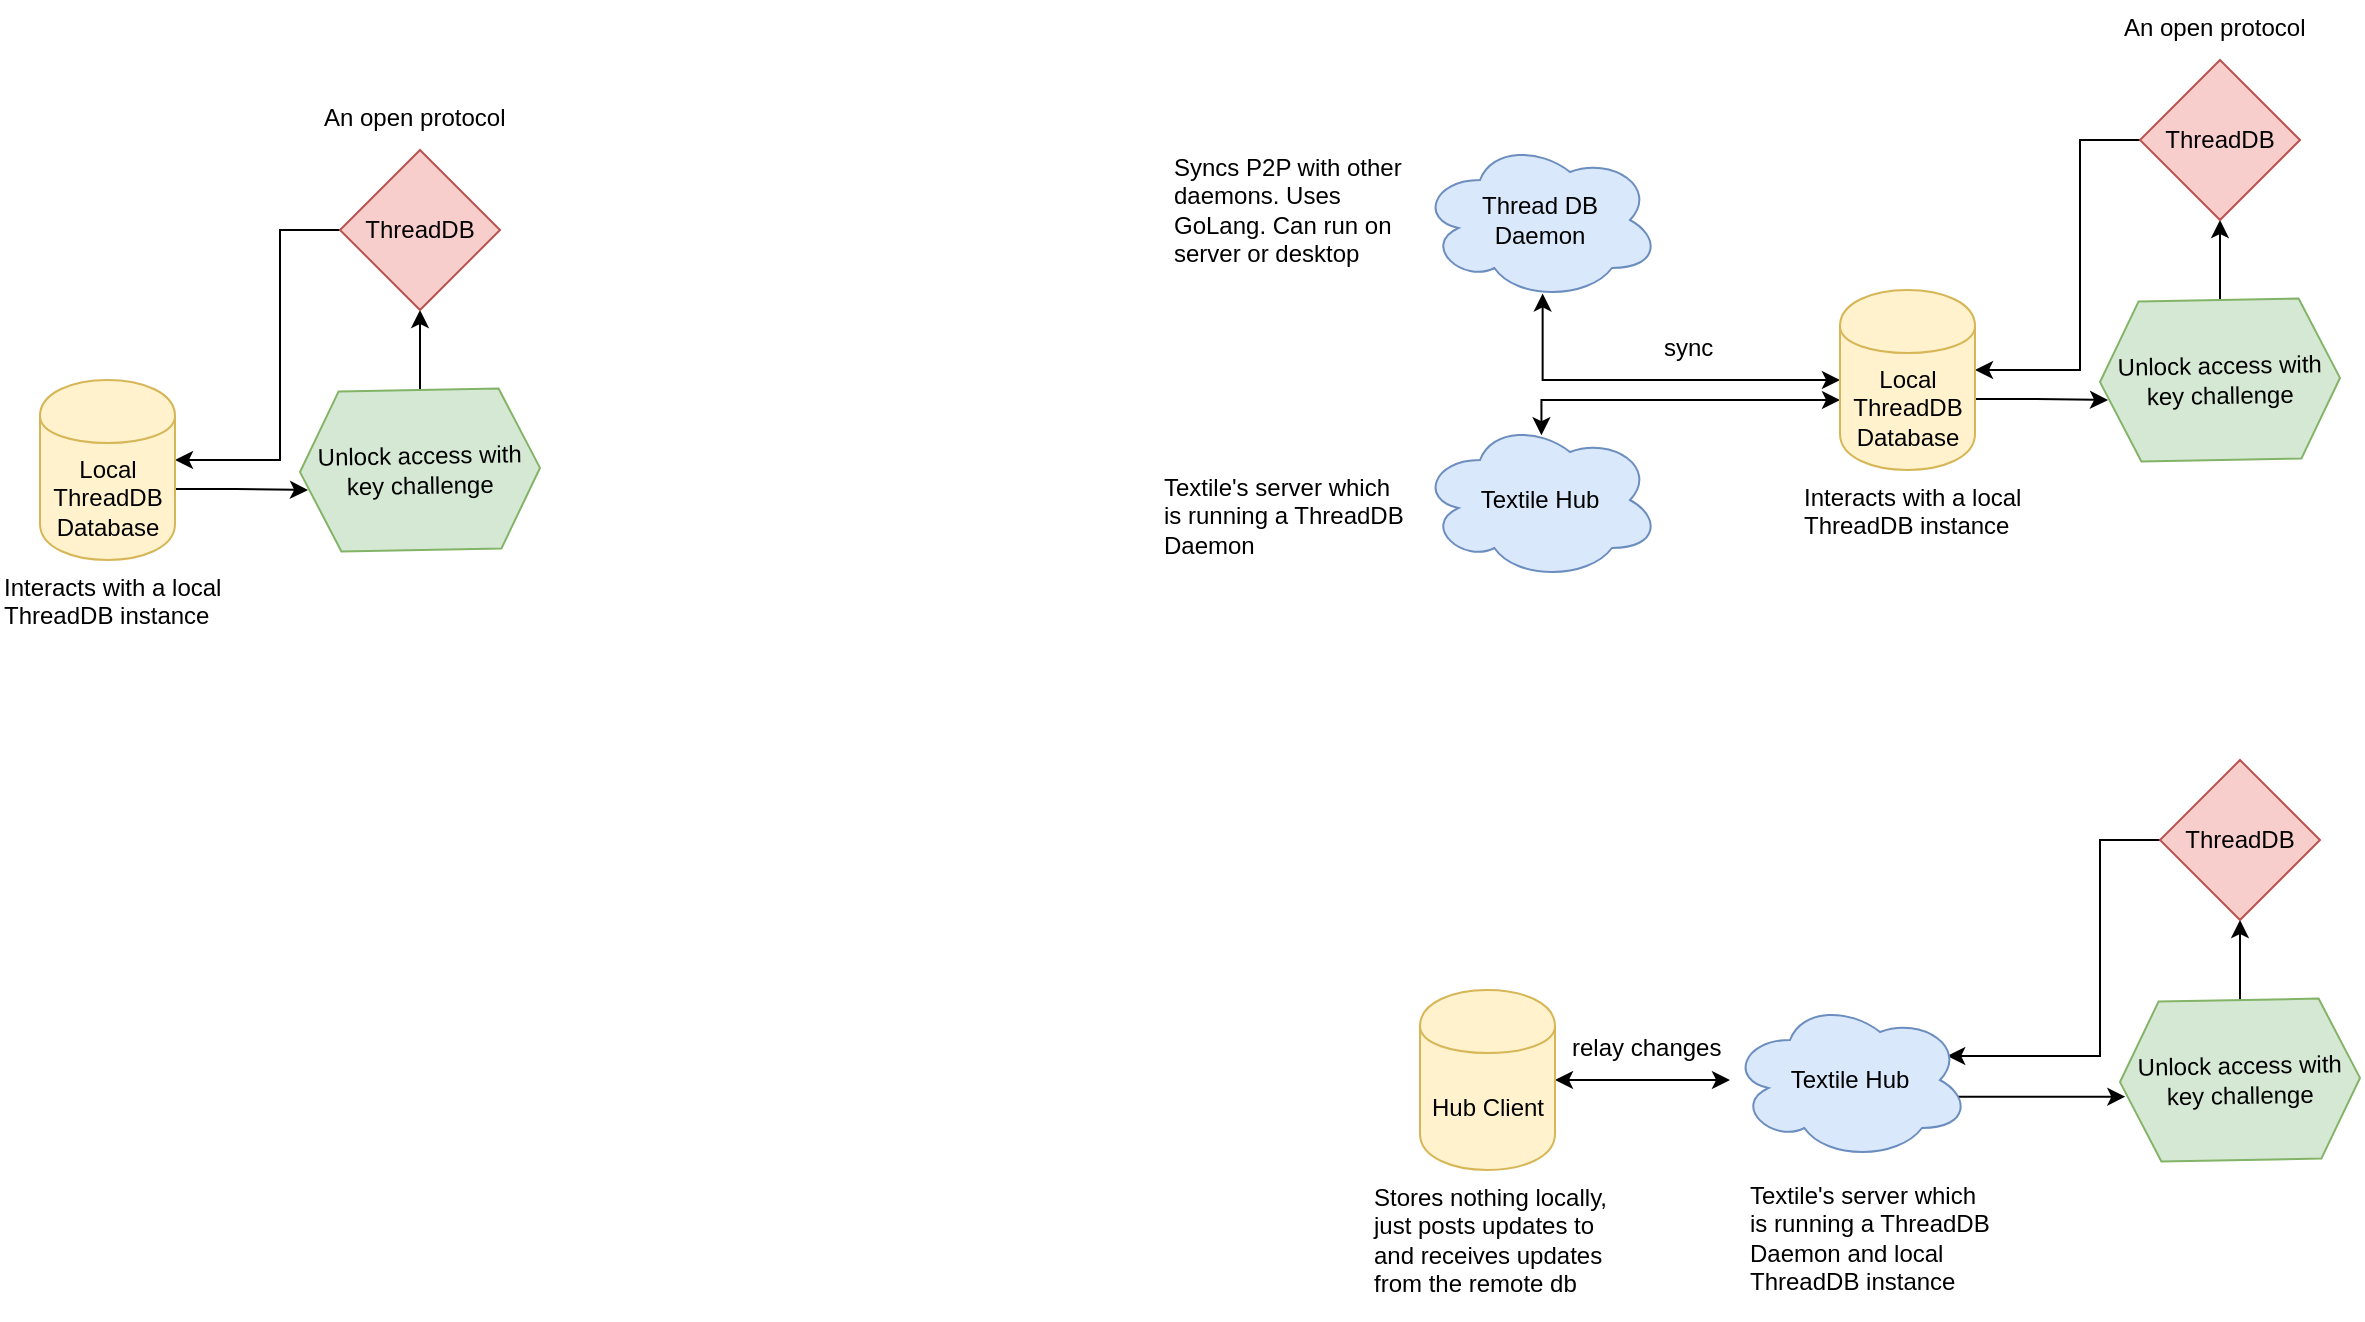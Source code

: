 <mxfile version="13.4.5" type="github"><diagram id="RX6UZPpf96-W6T8WSHyz" name="Page-1"><mxGraphModel dx="1775" dy="505" grid="1" gridSize="10" guides="1" tooltips="1" connect="1" arrows="1" fold="1" page="1" pageScale="1" pageWidth="850" pageHeight="1100" math="0" shadow="0"><root><mxCell id="0"/><mxCell id="1" parent="0"/><mxCell id="kO-SMWALJu-SpsKxp4or-15" style="edgeStyle=orthogonalEdgeStyle;rounded=0;orthogonalLoop=1;jettySize=auto;html=1;entryX=0.5;entryY=1;entryDx=0;entryDy=0;startArrow=none;startFill=0;" parent="1" source="kO-SMWALJu-SpsKxp4or-2" target="kO-SMWALJu-SpsKxp4or-9" edge="1"><mxGeometry relative="1" as="geometry"/></mxCell><mxCell id="kO-SMWALJu-SpsKxp4or-2" value="&lt;div&gt;Unlock access with key challenge&lt;/div&gt;" style="shape=hexagon;perimeter=hexagonPerimeter2;whiteSpace=wrap;html=1;fixedSize=1;rotation=-1;fillColor=#d5e8d4;strokeColor=#82b366;" parent="1" vertex="1"><mxGeometry x="660" y="380" width="120" height="80" as="geometry"/></mxCell><mxCell id="kO-SMWALJu-SpsKxp4or-16" style="edgeStyle=orthogonalEdgeStyle;rounded=0;orthogonalLoop=1;jettySize=auto;html=1;entryX=0.032;entryY=0.613;entryDx=0;entryDy=0;entryPerimeter=0;startArrow=none;startFill=0;exitX=0.997;exitY=0.606;exitDx=0;exitDy=0;exitPerimeter=0;" parent="1" source="EpeTJIBKWnpgla9w4W2G-5" target="kO-SMWALJu-SpsKxp4or-2" edge="1"><mxGeometry relative="1" as="geometry"><mxPoint x="620" y="430.019" as="sourcePoint"/><Array as="points"><mxPoint x="628" y="430"/></Array></mxGeometry></mxCell><mxCell id="kO-SMWALJu-SpsKxp4or-18" style="edgeStyle=elbowEdgeStyle;rounded=0;orthogonalLoop=1;jettySize=auto;html=1;startArrow=none;startFill=0;elbow=vertical;strokeColor=none;" parent="1" source="EpeTJIBKWnpgla9w4W2G-5" edge="1"><mxGeometry relative="1" as="geometry"><Array as="points"/><mxPoint x="380" y="290" as="targetPoint"/></mxGeometry></mxCell><mxCell id="kO-SMWALJu-SpsKxp4or-21" style="edgeStyle=elbowEdgeStyle;rounded=0;orthogonalLoop=1;jettySize=auto;elbow=vertical;html=1;startArrow=classic;startFill=1;endArrow=classic;endFill=1;entryX=0;entryY=0.5;entryDx=0;entryDy=0;exitX=0.511;exitY=0.959;exitDx=0;exitDy=0;exitPerimeter=0;" parent="1" source="EpeTJIBKWnpgla9w4W2G-3" edge="1" target="EpeTJIBKWnpgla9w4W2G-5"><mxGeometry relative="1" as="geometry"><mxPoint x="510" y="420" as="targetPoint"/><Array as="points"><mxPoint x="460" y="420"/><mxPoint x="430" y="410"/></Array><mxPoint x="380" y="370" as="sourcePoint"/></mxGeometry></mxCell><mxCell id="kO-SMWALJu-SpsKxp4or-22" style="edgeStyle=elbowEdgeStyle;rounded=0;orthogonalLoop=1;jettySize=auto;elbow=vertical;html=1;startArrow=classic;startFill=1;endArrow=classic;endFill=1;entryX=0;entryY=0.611;entryDx=0;entryDy=0;entryPerimeter=0;exitX=0.506;exitY=0.095;exitDx=0;exitDy=0;exitPerimeter=0;" parent="1" source="EpeTJIBKWnpgla9w4W2G-4" edge="1" target="EpeTJIBKWnpgla9w4W2G-5"><mxGeometry relative="1" as="geometry"><mxPoint x="500" y="430" as="targetPoint"/><Array as="points"><mxPoint x="460" y="430"/></Array><mxPoint x="380" y="450" as="sourcePoint"/></mxGeometry></mxCell><mxCell id="kO-SMWALJu-SpsKxp4or-6" value="Textile's server which is running a ThreadDB Daemon" style="text;whiteSpace=wrap;html=1;" parent="1" vertex="1"><mxGeometry x="190" y="460" width="125" height="70" as="geometry"/></mxCell><mxCell id="kO-SMWALJu-SpsKxp4or-7" value="&lt;div&gt;Syncs P2P with other daemons. Uses GoLang. Can run on server or desktop&lt;br&gt;&lt;/div&gt;" style="text;whiteSpace=wrap;html=1;" parent="1" vertex="1"><mxGeometry x="195" y="300" width="125" height="85" as="geometry"/></mxCell><mxCell id="kO-SMWALJu-SpsKxp4or-8" value="&lt;div&gt;An open protocol&lt;/div&gt;&lt;div&gt;&lt;br&gt;&lt;/div&gt;" style="text;whiteSpace=wrap;html=1;" parent="1" vertex="1"><mxGeometry x="670" y="230" width="120" height="30" as="geometry"/></mxCell><mxCell id="kO-SMWALJu-SpsKxp4or-17" style="edgeStyle=orthogonalEdgeStyle;rounded=0;orthogonalLoop=1;jettySize=auto;html=1;startArrow=none;startFill=0;" parent="1" source="kO-SMWALJu-SpsKxp4or-9" target="EpeTJIBKWnpgla9w4W2G-5" edge="1"><mxGeometry relative="1" as="geometry"><Array as="points"><mxPoint x="650" y="300"/><mxPoint x="650" y="415"/></Array><mxPoint x="600" y="415" as="targetPoint"/></mxGeometry></mxCell><mxCell id="kO-SMWALJu-SpsKxp4or-9" value="&lt;div&gt;ThreadDB&lt;/div&gt;" style="rhombus;whiteSpace=wrap;html=1;fillColor=#f8cecc;strokeColor=#b85450;" parent="1" vertex="1"><mxGeometry x="680" y="260" width="80" height="80" as="geometry"/></mxCell><mxCell id="kO-SMWALJu-SpsKxp4or-10" value="Interacts with a local ThreadDB instance" style="text;whiteSpace=wrap;html=1;" parent="1" vertex="1"><mxGeometry x="510" y="465" width="120" height="40" as="geometry"/></mxCell><mxCell id="kO-SMWALJu-SpsKxp4or-24" value="sync" style="text;whiteSpace=wrap;html=1;" parent="1" vertex="1"><mxGeometry x="440" y="390" width="30" height="20" as="geometry"/></mxCell><mxCell id="EpeTJIBKWnpgla9w4W2G-3" value="&lt;div&gt;Thread DB &lt;br&gt;&lt;/div&gt;&lt;div&gt;Daemon&lt;/div&gt;" style="ellipse;shape=cloud;whiteSpace=wrap;html=1;fillColor=#dae8fc;strokeColor=#6c8ebf;" vertex="1" parent="1"><mxGeometry x="320" y="300" width="120" height="80" as="geometry"/></mxCell><mxCell id="EpeTJIBKWnpgla9w4W2G-4" value="&lt;div&gt;Textile Hub&lt;/div&gt;" style="ellipse;shape=cloud;whiteSpace=wrap;html=1;fillColor=#dae8fc;strokeColor=#6c8ebf;" vertex="1" parent="1"><mxGeometry x="320" y="440" width="120" height="80" as="geometry"/></mxCell><mxCell id="EpeTJIBKWnpgla9w4W2G-5" value="&lt;div&gt;Local ThreadDB Database&lt;/div&gt;" style="shape=cylinder;whiteSpace=wrap;html=1;boundedLbl=1;backgroundOutline=1;fillColor=#fff2cc;strokeColor=#d6b656;" vertex="1" parent="1"><mxGeometry x="530" y="375" width="67.5" height="90" as="geometry"/></mxCell><mxCell id="EpeTJIBKWnpgla9w4W2G-6" style="edgeStyle=elbowEdgeStyle;rounded=0;orthogonalLoop=1;jettySize=auto;html=1;startArrow=none;startFill=0;elbow=vertical;strokeColor=none;" edge="1" parent="1" target="EpeTJIBKWnpgla9w4W2G-5"><mxGeometry relative="1" as="geometry"><Array as="points"><mxPoint x="560" y="260"/></Array><mxPoint x="560" y="400" as="sourcePoint"/><mxPoint x="380" y="290" as="targetPoint"/></mxGeometry></mxCell><mxCell id="EpeTJIBKWnpgla9w4W2G-9" style="edgeStyle=orthogonalEdgeStyle;rounded=0;orthogonalLoop=1;jettySize=auto;html=1;entryX=0.5;entryY=1;entryDx=0;entryDy=0;startArrow=none;startFill=0;" edge="1" parent="1" source="EpeTJIBKWnpgla9w4W2G-10" target="EpeTJIBKWnpgla9w4W2G-14"><mxGeometry relative="1" as="geometry"/></mxCell><mxCell id="EpeTJIBKWnpgla9w4W2G-10" value="&lt;div&gt;Unlock access with key challenge&lt;/div&gt;" style="shape=hexagon;perimeter=hexagonPerimeter2;whiteSpace=wrap;html=1;fixedSize=1;rotation=-1;fillColor=#d5e8d4;strokeColor=#82b366;" vertex="1" parent="1"><mxGeometry x="-240" y="425" width="120" height="80" as="geometry"/></mxCell><mxCell id="EpeTJIBKWnpgla9w4W2G-11" style="edgeStyle=orthogonalEdgeStyle;rounded=0;orthogonalLoop=1;jettySize=auto;html=1;entryX=0.032;entryY=0.613;entryDx=0;entryDy=0;entryPerimeter=0;startArrow=none;startFill=0;exitX=0.997;exitY=0.606;exitDx=0;exitDy=0;exitPerimeter=0;" edge="1" parent="1" source="EpeTJIBKWnpgla9w4W2G-16" target="EpeTJIBKWnpgla9w4W2G-10"><mxGeometry relative="1" as="geometry"><mxPoint x="-280" y="475.019" as="sourcePoint"/><Array as="points"><mxPoint x="-272" y="475"/></Array></mxGeometry></mxCell><mxCell id="EpeTJIBKWnpgla9w4W2G-12" value="&lt;div&gt;An open protocol&lt;/div&gt;&lt;div&gt;&lt;br&gt;&lt;/div&gt;" style="text;whiteSpace=wrap;html=1;" vertex="1" parent="1"><mxGeometry x="-230" y="275" width="120" height="30" as="geometry"/></mxCell><mxCell id="EpeTJIBKWnpgla9w4W2G-13" style="edgeStyle=orthogonalEdgeStyle;rounded=0;orthogonalLoop=1;jettySize=auto;html=1;startArrow=none;startFill=0;" edge="1" parent="1" source="EpeTJIBKWnpgla9w4W2G-14" target="EpeTJIBKWnpgla9w4W2G-16"><mxGeometry relative="1" as="geometry"><Array as="points"><mxPoint x="-250" y="345"/><mxPoint x="-250" y="460"/></Array><mxPoint x="-300" y="460" as="targetPoint"/></mxGeometry></mxCell><mxCell id="EpeTJIBKWnpgla9w4W2G-14" value="&lt;div&gt;ThreadDB&lt;/div&gt;" style="rhombus;whiteSpace=wrap;html=1;fillColor=#f8cecc;strokeColor=#b85450;" vertex="1" parent="1"><mxGeometry x="-220" y="305" width="80" height="80" as="geometry"/></mxCell><mxCell id="EpeTJIBKWnpgla9w4W2G-15" value="Interacts with a local ThreadDB instance" style="text;whiteSpace=wrap;html=1;" vertex="1" parent="1"><mxGeometry x="-390" y="510" width="120" height="40" as="geometry"/></mxCell><mxCell id="EpeTJIBKWnpgla9w4W2G-16" value="&lt;div&gt;Local ThreadDB Database&lt;/div&gt;" style="shape=cylinder;whiteSpace=wrap;html=1;boundedLbl=1;backgroundOutline=1;fillColor=#fff2cc;strokeColor=#d6b656;" vertex="1" parent="1"><mxGeometry x="-370" y="420" width="67.5" height="90" as="geometry"/></mxCell><mxCell id="EpeTJIBKWnpgla9w4W2G-17" style="edgeStyle=elbowEdgeStyle;rounded=0;orthogonalLoop=1;jettySize=auto;html=1;startArrow=none;startFill=0;elbow=vertical;strokeColor=none;" edge="1" parent="1" target="EpeTJIBKWnpgla9w4W2G-16"><mxGeometry relative="1" as="geometry"><Array as="points"><mxPoint x="-340" y="305"/></Array><mxPoint x="-340" y="445" as="sourcePoint"/><mxPoint x="-520" y="335" as="targetPoint"/></mxGeometry></mxCell><mxCell id="EpeTJIBKWnpgla9w4W2G-18" style="edgeStyle=orthogonalEdgeStyle;rounded=0;orthogonalLoop=1;jettySize=auto;html=1;entryX=0.5;entryY=1;entryDx=0;entryDy=0;startArrow=none;startFill=0;" edge="1" parent="1" source="EpeTJIBKWnpgla9w4W2G-19" target="EpeTJIBKWnpgla9w4W2G-28"><mxGeometry relative="1" as="geometry"/></mxCell><mxCell id="EpeTJIBKWnpgla9w4W2G-19" value="&lt;div&gt;Unlock access with key challenge&lt;/div&gt;" style="shape=hexagon;perimeter=hexagonPerimeter2;whiteSpace=wrap;html=1;fixedSize=1;rotation=-1;fillColor=#d5e8d4;strokeColor=#82b366;" vertex="1" parent="1"><mxGeometry x="670" y="730" width="120" height="80" as="geometry"/></mxCell><mxCell id="EpeTJIBKWnpgla9w4W2G-20" style="edgeStyle=orthogonalEdgeStyle;rounded=0;orthogonalLoop=1;jettySize=auto;html=1;entryX=0.021;entryY=0.592;entryDx=0;entryDy=0;entryPerimeter=0;startArrow=none;startFill=0;exitX=0.947;exitY=0.605;exitDx=0;exitDy=0;exitPerimeter=0;" edge="1" parent="1" source="EpeTJIBKWnpgla9w4W2G-32" target="EpeTJIBKWnpgla9w4W2G-19"><mxGeometry relative="1" as="geometry"><mxPoint x="630" y="780.019" as="sourcePoint"/><Array as="points"/></mxGeometry></mxCell><mxCell id="EpeTJIBKWnpgla9w4W2G-21" style="edgeStyle=elbowEdgeStyle;rounded=0;orthogonalLoop=1;jettySize=auto;html=1;startArrow=none;startFill=0;elbow=vertical;strokeColor=none;" edge="1" parent="1" source="EpeTJIBKWnpgla9w4W2G-33"><mxGeometry relative="1" as="geometry"><Array as="points"/><mxPoint x="390" y="640" as="targetPoint"/></mxGeometry></mxCell><mxCell id="EpeTJIBKWnpgla9w4W2G-24" value="Textile's server which is running a ThreadDB Daemon and local ThreadDB instance" style="text;whiteSpace=wrap;html=1;" vertex="1" parent="1"><mxGeometry x="483" y="814" width="125" height="70" as="geometry"/></mxCell><mxCell id="EpeTJIBKWnpgla9w4W2G-27" style="edgeStyle=orthogonalEdgeStyle;rounded=0;orthogonalLoop=1;jettySize=auto;html=1;startArrow=none;startFill=0;entryX=0.905;entryY=0.355;entryDx=0;entryDy=0;entryPerimeter=0;" edge="1" parent="1" source="EpeTJIBKWnpgla9w4W2G-28" target="EpeTJIBKWnpgla9w4W2G-32"><mxGeometry relative="1" as="geometry"><Array as="points"><mxPoint x="660" y="650"/><mxPoint x="660" y="758"/><mxPoint x="584" y="758"/></Array><mxPoint x="610" y="765" as="targetPoint"/></mxGeometry></mxCell><mxCell id="EpeTJIBKWnpgla9w4W2G-28" value="&lt;div&gt;ThreadDB&lt;/div&gt;" style="rhombus;whiteSpace=wrap;html=1;fillColor=#f8cecc;strokeColor=#b85450;" vertex="1" parent="1"><mxGeometry x="690" y="610" width="80" height="80" as="geometry"/></mxCell><mxCell id="EpeTJIBKWnpgla9w4W2G-29" value="Stores nothing locally, just posts updates to and receives updates from  the remote db " style="text;whiteSpace=wrap;html=1;" vertex="1" parent="1"><mxGeometry x="295" y="815" width="120" height="75" as="geometry"/></mxCell><mxCell id="EpeTJIBKWnpgla9w4W2G-30" value="relay changes" style="text;whiteSpace=wrap;html=1;" vertex="1" parent="1"><mxGeometry x="394" y="740" width="80" height="20" as="geometry"/></mxCell><mxCell id="EpeTJIBKWnpgla9w4W2G-32" value="&lt;div&gt;Textile Hub&lt;/div&gt;" style="ellipse;shape=cloud;whiteSpace=wrap;html=1;fillColor=#dae8fc;strokeColor=#6c8ebf;" vertex="1" parent="1"><mxGeometry x="475" y="730" width="120" height="80" as="geometry"/></mxCell><mxCell id="EpeTJIBKWnpgla9w4W2G-36" style="edgeStyle=orthogonalEdgeStyle;rounded=0;orthogonalLoop=1;jettySize=auto;html=1;startArrow=classic;startFill=1;endArrow=classic;endFill=1;" edge="1" parent="1" source="EpeTJIBKWnpgla9w4W2G-33" target="EpeTJIBKWnpgla9w4W2G-32"><mxGeometry relative="1" as="geometry"/></mxCell><mxCell id="EpeTJIBKWnpgla9w4W2G-33" value="Hub Client" style="shape=cylinder;whiteSpace=wrap;html=1;boundedLbl=1;backgroundOutline=1;fillColor=#fff2cc;strokeColor=#d6b656;" vertex="1" parent="1"><mxGeometry x="320" y="725" width="67.5" height="90" as="geometry"/></mxCell><mxCell id="EpeTJIBKWnpgla9w4W2G-34" style="edgeStyle=elbowEdgeStyle;rounded=0;orthogonalLoop=1;jettySize=auto;html=1;startArrow=none;startFill=0;elbow=vertical;strokeColor=none;" edge="1" parent="1" target="EpeTJIBKWnpgla9w4W2G-33"><mxGeometry relative="1" as="geometry"><Array as="points"><mxPoint x="570" y="610"/></Array><mxPoint x="570" y="750" as="sourcePoint"/><mxPoint x="390" y="640" as="targetPoint"/></mxGeometry></mxCell></root></mxGraphModel></diagram></mxfile>
